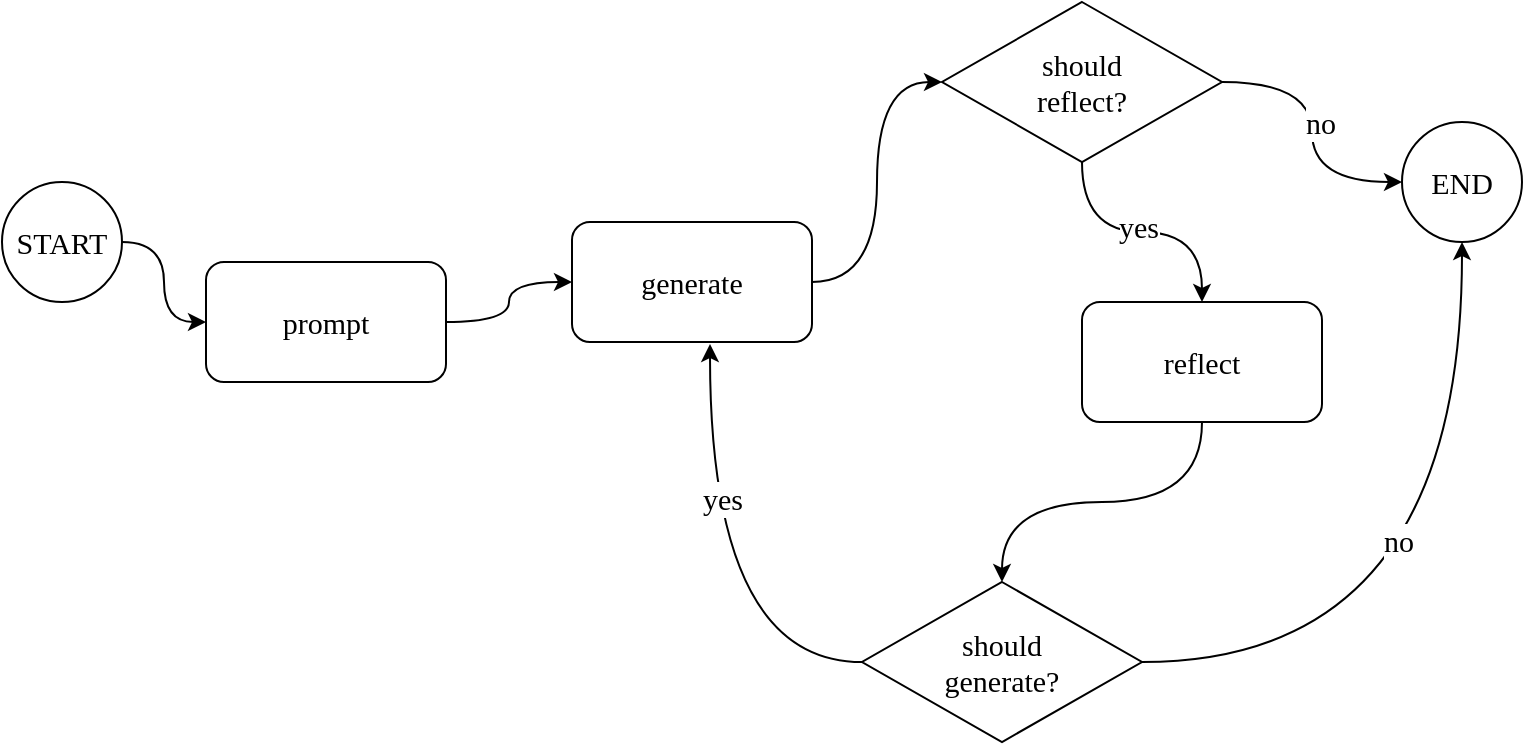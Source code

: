 <mxfile version="21.1.2" type="device">
  <diagram name="Page-1" id="KV9O4XB-ib7MHFGO-nvO">
    <mxGraphModel dx="1114" dy="1102" grid="1" gridSize="10" guides="1" tooltips="1" connect="1" arrows="1" fold="1" page="1" pageScale="1" pageWidth="850" pageHeight="1100" math="0" shadow="0">
      <root>
        <mxCell id="0" />
        <mxCell id="1" parent="0" />
        <mxCell id="hxBcpAIM6zhmMRDdCBAv-6" style="edgeStyle=orthogonalEdgeStyle;rounded=0;orthogonalLoop=1;jettySize=auto;html=1;entryX=0;entryY=0.5;entryDx=0;entryDy=0;curved=1;fontFamily=Comic Sans MS;fontSize=15;" edge="1" parent="1" source="hxBcpAIM6zhmMRDdCBAv-1" target="hxBcpAIM6zhmMRDdCBAv-25">
          <mxGeometry relative="1" as="geometry" />
        </mxCell>
        <mxCell id="hxBcpAIM6zhmMRDdCBAv-1" value="START" style="ellipse;whiteSpace=wrap;html=1;aspect=fixed;fontFamily=Comic Sans MS;fontSize=15;" vertex="1" parent="1">
          <mxGeometry x="20" y="380" width="60" height="60" as="geometry" />
        </mxCell>
        <mxCell id="hxBcpAIM6zhmMRDdCBAv-18" style="edgeStyle=orthogonalEdgeStyle;rounded=0;orthogonalLoop=1;jettySize=auto;html=1;entryX=0;entryY=0.5;entryDx=0;entryDy=0;curved=1;fontFamily=Comic Sans MS;fontSize=15;" edge="1" parent="1" source="hxBcpAIM6zhmMRDdCBAv-2" target="hxBcpAIM6zhmMRDdCBAv-14">
          <mxGeometry relative="1" as="geometry" />
        </mxCell>
        <mxCell id="hxBcpAIM6zhmMRDdCBAv-2" value="generate" style="rounded=1;whiteSpace=wrap;html=1;fontFamily=Comic Sans MS;fontSize=15;" vertex="1" parent="1">
          <mxGeometry x="305" y="400" width="120" height="60" as="geometry" />
        </mxCell>
        <mxCell id="hxBcpAIM6zhmMRDdCBAv-22" style="edgeStyle=orthogonalEdgeStyle;rounded=0;orthogonalLoop=1;jettySize=auto;html=1;entryX=0.5;entryY=0;entryDx=0;entryDy=0;curved=1;fontFamily=Comic Sans MS;fontSize=15;" edge="1" parent="1" source="hxBcpAIM6zhmMRDdCBAv-4" target="hxBcpAIM6zhmMRDdCBAv-21">
          <mxGeometry relative="1" as="geometry" />
        </mxCell>
        <mxCell id="hxBcpAIM6zhmMRDdCBAv-4" value="reflect" style="rounded=1;whiteSpace=wrap;html=1;fontFamily=Comic Sans MS;fontSize=15;" vertex="1" parent="1">
          <mxGeometry x="560" y="440" width="120" height="60" as="geometry" />
        </mxCell>
        <mxCell id="hxBcpAIM6zhmMRDdCBAv-5" value="END" style="ellipse;whiteSpace=wrap;html=1;aspect=fixed;fontFamily=Comic Sans MS;fontSize=15;" vertex="1" parent="1">
          <mxGeometry x="720" y="350" width="60" height="60" as="geometry" />
        </mxCell>
        <mxCell id="hxBcpAIM6zhmMRDdCBAv-19" style="edgeStyle=orthogonalEdgeStyle;rounded=0;orthogonalLoop=1;jettySize=auto;html=1;entryX=0;entryY=0.5;entryDx=0;entryDy=0;curved=1;fontFamily=Comic Sans MS;fontSize=15;" edge="1" parent="1" source="hxBcpAIM6zhmMRDdCBAv-14" target="hxBcpAIM6zhmMRDdCBAv-5">
          <mxGeometry relative="1" as="geometry" />
        </mxCell>
        <mxCell id="hxBcpAIM6zhmMRDdCBAv-28" value="no" style="edgeLabel;html=1;align=center;verticalAlign=middle;resizable=0;points=[];fontFamily=Comic Sans MS;fontSize=15;" vertex="1" connectable="0" parent="hxBcpAIM6zhmMRDdCBAv-19">
          <mxGeometry x="-0.071" y="4" relative="1" as="geometry">
            <mxPoint as="offset" />
          </mxGeometry>
        </mxCell>
        <mxCell id="hxBcpAIM6zhmMRDdCBAv-20" style="edgeStyle=orthogonalEdgeStyle;rounded=0;orthogonalLoop=1;jettySize=auto;html=1;curved=1;fontFamily=Comic Sans MS;fontSize=15;" edge="1" parent="1" source="hxBcpAIM6zhmMRDdCBAv-14" target="hxBcpAIM6zhmMRDdCBAv-4">
          <mxGeometry relative="1" as="geometry" />
        </mxCell>
        <mxCell id="hxBcpAIM6zhmMRDdCBAv-27" value="yes" style="edgeLabel;html=1;align=center;verticalAlign=middle;resizable=0;points=[];fontFamily=Comic Sans MS;fontSize=15;" vertex="1" connectable="0" parent="hxBcpAIM6zhmMRDdCBAv-20">
          <mxGeometry x="-0.031" y="3" relative="1" as="geometry">
            <mxPoint as="offset" />
          </mxGeometry>
        </mxCell>
        <mxCell id="hxBcpAIM6zhmMRDdCBAv-14" value="should &lt;br style=&quot;font-size: 15px;&quot;&gt;reflect?" style="rhombus;whiteSpace=wrap;html=1;fontFamily=Comic Sans MS;fontSize=15;" vertex="1" parent="1">
          <mxGeometry x="490" y="290" width="140" height="80" as="geometry" />
        </mxCell>
        <mxCell id="hxBcpAIM6zhmMRDdCBAv-23" style="edgeStyle=orthogonalEdgeStyle;rounded=0;orthogonalLoop=1;jettySize=auto;html=1;exitX=0;exitY=0.5;exitDx=0;exitDy=0;entryX=0.575;entryY=1.017;entryDx=0;entryDy=0;entryPerimeter=0;curved=1;fontFamily=Comic Sans MS;fontSize=15;" edge="1" parent="1" source="hxBcpAIM6zhmMRDdCBAv-21" target="hxBcpAIM6zhmMRDdCBAv-2">
          <mxGeometry relative="1" as="geometry" />
        </mxCell>
        <mxCell id="hxBcpAIM6zhmMRDdCBAv-30" value="yes" style="edgeLabel;html=1;align=center;verticalAlign=middle;resizable=0;points=[];fontFamily=Comic Sans MS;fontSize=15;" vertex="1" connectable="0" parent="hxBcpAIM6zhmMRDdCBAv-23">
          <mxGeometry x="0.345" y="-6" relative="1" as="geometry">
            <mxPoint as="offset" />
          </mxGeometry>
        </mxCell>
        <mxCell id="hxBcpAIM6zhmMRDdCBAv-24" style="edgeStyle=orthogonalEdgeStyle;rounded=0;orthogonalLoop=1;jettySize=auto;html=1;exitX=1;exitY=0.5;exitDx=0;exitDy=0;entryX=0.5;entryY=1;entryDx=0;entryDy=0;curved=1;fontFamily=Comic Sans MS;fontSize=15;" edge="1" parent="1" source="hxBcpAIM6zhmMRDdCBAv-21" target="hxBcpAIM6zhmMRDdCBAv-5">
          <mxGeometry relative="1" as="geometry" />
        </mxCell>
        <mxCell id="hxBcpAIM6zhmMRDdCBAv-29" value="no" style="edgeLabel;html=1;align=center;verticalAlign=middle;resizable=0;points=[];fontFamily=Comic Sans MS;fontSize=15;" vertex="1" connectable="0" parent="hxBcpAIM6zhmMRDdCBAv-24">
          <mxGeometry x="0.195" y="32" relative="1" as="geometry">
            <mxPoint as="offset" />
          </mxGeometry>
        </mxCell>
        <mxCell id="hxBcpAIM6zhmMRDdCBAv-21" value="should &lt;br style=&quot;font-size: 15px;&quot;&gt;generate?" style="rhombus;whiteSpace=wrap;html=1;fontFamily=Comic Sans MS;fontSize=15;" vertex="1" parent="1">
          <mxGeometry x="450" y="580" width="140" height="80" as="geometry" />
        </mxCell>
        <mxCell id="hxBcpAIM6zhmMRDdCBAv-26" style="edgeStyle=orthogonalEdgeStyle;rounded=0;orthogonalLoop=1;jettySize=auto;html=1;entryX=0;entryY=0.5;entryDx=0;entryDy=0;curved=1;fontFamily=Comic Sans MS;fontSize=15;" edge="1" parent="1" source="hxBcpAIM6zhmMRDdCBAv-25" target="hxBcpAIM6zhmMRDdCBAv-2">
          <mxGeometry relative="1" as="geometry" />
        </mxCell>
        <mxCell id="hxBcpAIM6zhmMRDdCBAv-25" value="prompt" style="rounded=1;whiteSpace=wrap;html=1;fontFamily=Comic Sans MS;fontSize=15;" vertex="1" parent="1">
          <mxGeometry x="122" y="420" width="120" height="60" as="geometry" />
        </mxCell>
      </root>
    </mxGraphModel>
  </diagram>
</mxfile>
